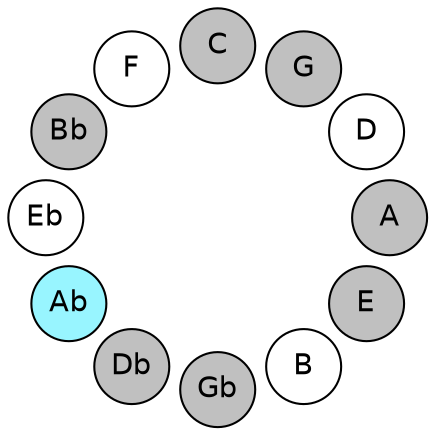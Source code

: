 
graph {

layout = circo;
mindist = .1

node [shape = circle, fontname = Helvetica, margin = 0, style = filled]
edge [style=invis]

subgraph 1 {
	E -- B -- Gb -- Db -- Ab -- Eb -- Bb -- F -- C -- G -- D -- A -- E
}

E [fillcolor = gray];
B [fillcolor = white];
Gb [fillcolor = gray];
Db [fillcolor = gray];
Ab [fillcolor = cadetblue1];
Eb [fillcolor = white];
Bb [fillcolor = gray];
F [fillcolor = white];
C [fillcolor = gray];
G [fillcolor = gray];
D [fillcolor = white];
A [fillcolor = gray];
}
